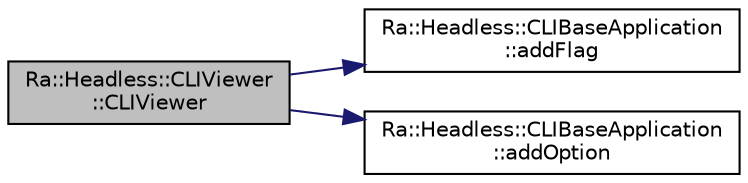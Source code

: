 digraph "Ra::Headless::CLIViewer::CLIViewer"
{
 // INTERACTIVE_SVG=YES
 // LATEX_PDF_SIZE
  edge [fontname="Helvetica",fontsize="10",labelfontname="Helvetica",labelfontsize="10"];
  node [fontname="Helvetica",fontsize="10",shape=record];
  rankdir="LR";
  Node1 [label="Ra::Headless::CLIViewer\l::CLIViewer",height=0.2,width=0.4,color="black", fillcolor="grey75", style="filled", fontcolor="black",tooltip="Construct the viewer using an OpenGL context of the given version."];
  Node1 -> Node2 [color="midnightblue",fontsize="10",style="solid",fontname="Helvetica"];
  Node2 [label="Ra::Headless::CLIBaseApplication\l::addFlag",height=0.2,width=0.4,color="black", fillcolor="white", style="filled",URL="$classRa_1_1Headless_1_1CLIBaseApplication.html#a9def52ff23100d36ab0a4a44c2f66f7b",tooltip=" "];
  Node1 -> Node3 [color="midnightblue",fontsize="10",style="solid",fontname="Helvetica"];
  Node3 [label="Ra::Headless::CLIBaseApplication\l::addOption",height=0.2,width=0.4,color="black", fillcolor="white", style="filled",URL="$classRa_1_1Headless_1_1CLIBaseApplication.html#ab405e591220307ee29de6d6efd9598d0",tooltip=" "];
}
